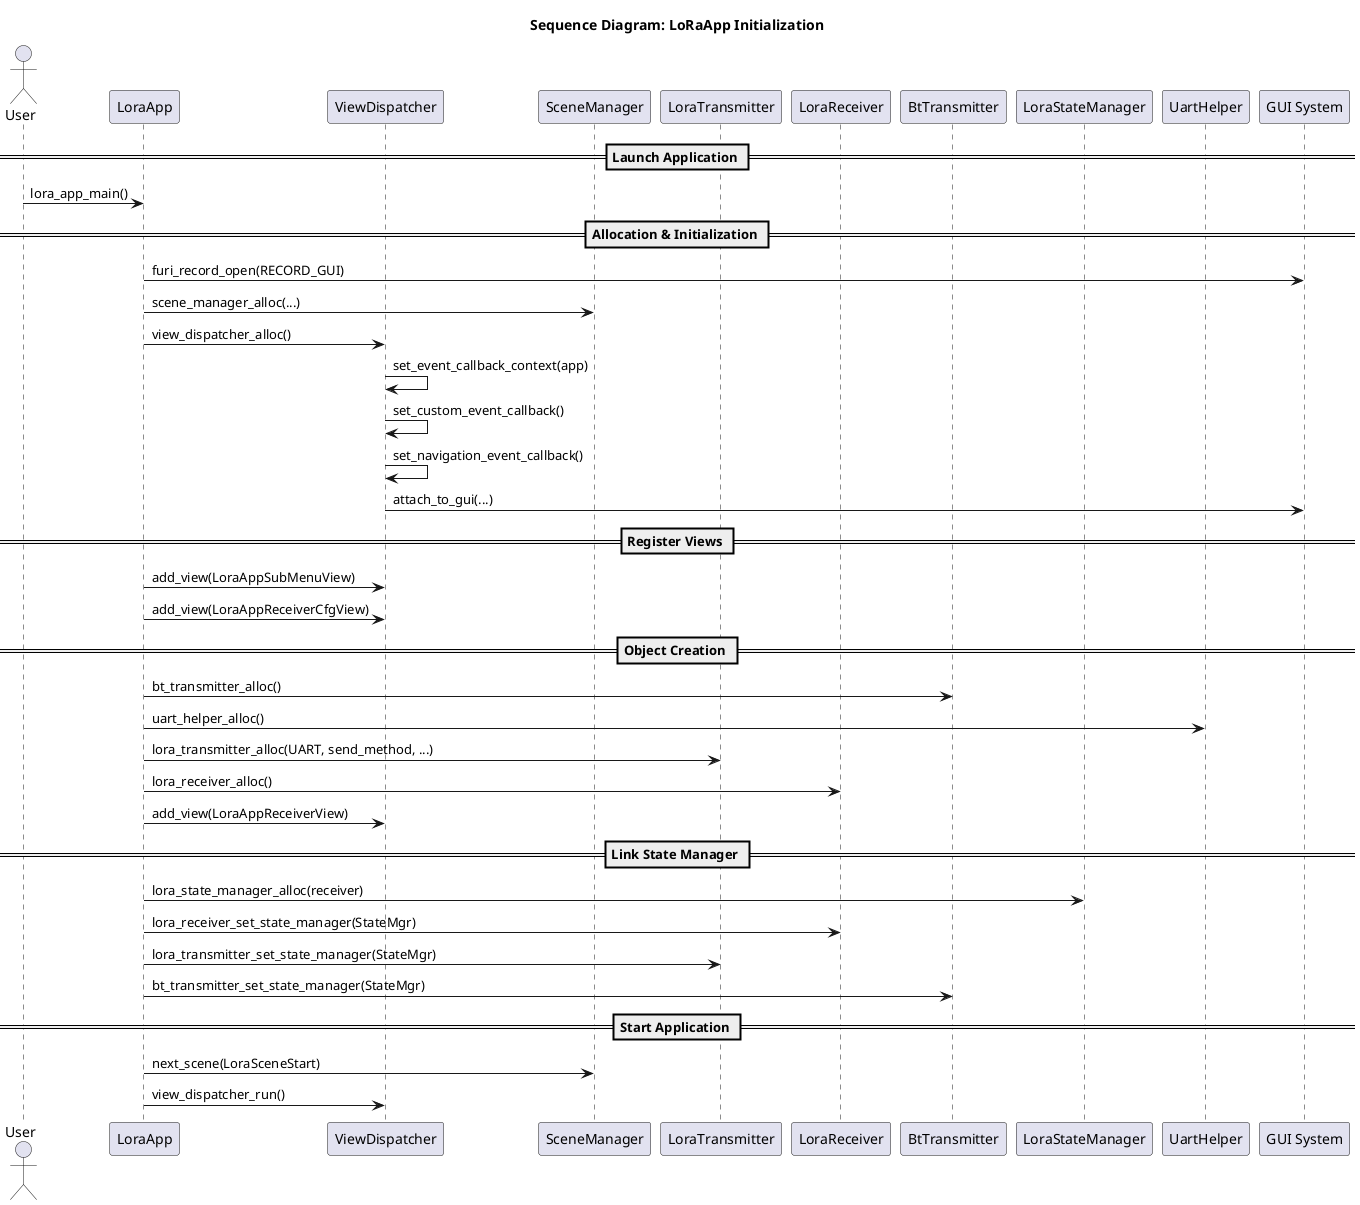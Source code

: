 @startuml
title Sequence Diagram: LoRaApp Initialization

actor User
participant "LoraApp" as App
participant "ViewDispatcher" as View
participant "SceneManager" as SceneMgr
participant "LoraTransmitter" as LT
participant "LoraReceiver" as LR
participant "BtTransmitter" as BT
participant "LoraStateManager" as StateMgr
participant "UartHelper" as UART
participant "GUI System" as GUI

== Launch Application ==
User -> App : lora_app_main() 

== Allocation & Initialization ==
App -> GUI : furi_record_open(RECORD_GUI)
App -> SceneMgr : scene_manager_alloc(...)

App -> View : view_dispatcher_alloc()
View -> View : set_event_callback_context(app)
View -> View : set_custom_event_callback()
View -> View : set_navigation_event_callback()
View -> GUI : attach_to_gui(...)

== Register Views ==
App -> View : add_view(LoraAppSubMenuView)
App -> View : add_view(LoraAppReceiverCfgView)

== Object Creation ==
App -> BT : bt_transmitter_alloc()
App -> UART : uart_helper_alloc()
App -> LT : lora_transmitter_alloc(UART, send_method, ...)
App -> LR : lora_receiver_alloc()
App -> View : add_view(LoraAppReceiverView)

== Link State Manager ==
App -> StateMgr : lora_state_manager_alloc(receiver)
App -> LR : lora_receiver_set_state_manager(StateMgr)
App -> LT : lora_transmitter_set_state_manager(StateMgr)
App -> BT : bt_transmitter_set_state_manager(StateMgr)

== Start Application ==
App -> SceneMgr : next_scene(LoraSceneStart)
App -> View : view_dispatcher_run()

@enduml

